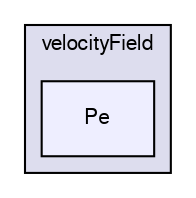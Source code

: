 digraph "applications/utilities/postProcessing/velocityField/Pe" {
  bgcolor=transparent;
  compound=true
  node [ fontsize="10", fontname="FreeSans"];
  edge [ labelfontsize="10", labelfontname="FreeSans"];
  subgraph clusterdir_31d73b4cf03cda8c2fb51c01c16bda9c {
    graph [ bgcolor="#ddddee", pencolor="black", label="velocityField" fontname="FreeSans", fontsize="10", URL="dir_31d73b4cf03cda8c2fb51c01c16bda9c.html"]
  dir_9eb92b8590dc8f82410b2c51d489af03 [shape=box, label="Pe", style="filled", fillcolor="#eeeeff", pencolor="black", URL="dir_9eb92b8590dc8f82410b2c51d489af03.html"];
  }
}
